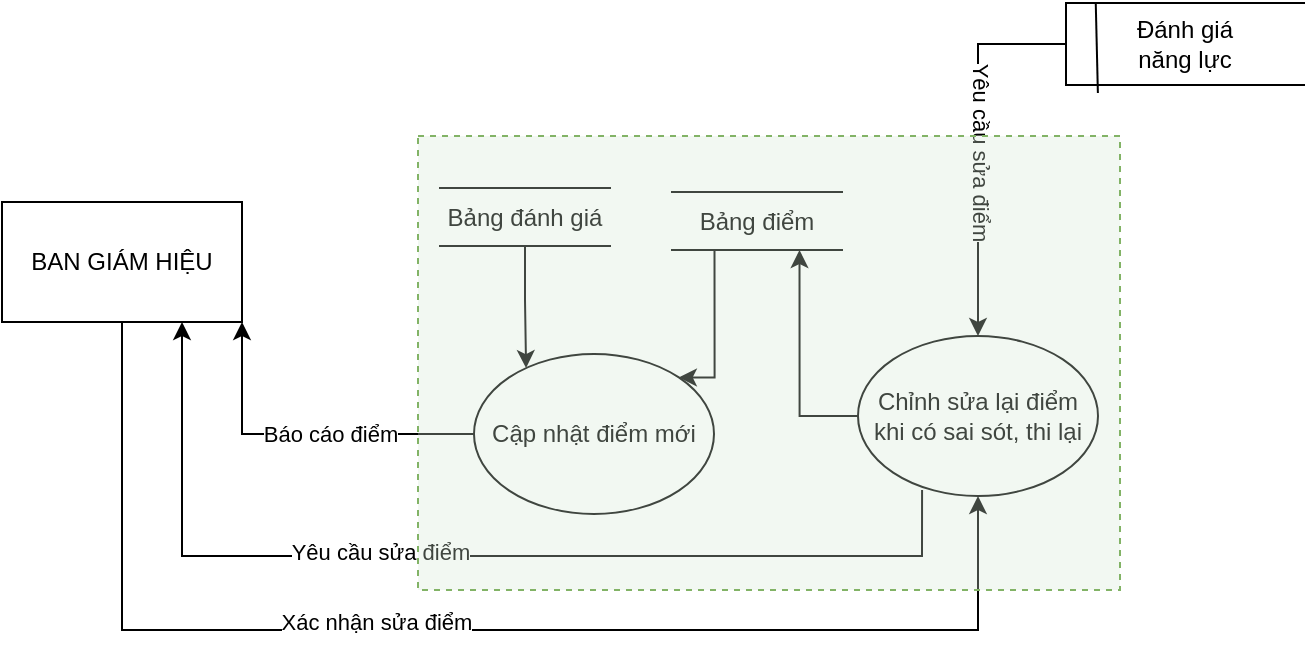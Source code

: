 <mxfile version="14.4.3" type="github">
  <diagram id="v8CWMzZMD1nqFlNUUxB0" name="Page-1">
    <mxGraphModel dx="1369" dy="776" grid="0" gridSize="10" guides="1" tooltips="1" connect="1" arrows="1" fold="1" page="1" pageScale="1" pageWidth="850" pageHeight="1100" background="#ffffff" math="0" shadow="0">
      <root>
        <mxCell id="0" />
        <mxCell id="1" parent="0" />
        <mxCell id="re4LQ4H5sNPmYUl-ZUZS-9" style="edgeStyle=orthogonalEdgeStyle;rounded=0;orthogonalLoop=1;jettySize=auto;html=1;entryX=0.75;entryY=1;entryDx=0;entryDy=0;align=right;exitX=0.267;exitY=0.963;exitDx=0;exitDy=0;exitPerimeter=0;" edge="1" parent="1" source="re4LQ4H5sNPmYUl-ZUZS-49" target="re4LQ4H5sNPmYUl-ZUZS-21">
          <mxGeometry relative="1" as="geometry">
            <Array as="points">
              <mxPoint x="495" y="500" />
              <mxPoint x="125" y="500" />
            </Array>
            <mxPoint x="109" y="687" as="sourcePoint" />
          </mxGeometry>
        </mxCell>
        <mxCell id="re4LQ4H5sNPmYUl-ZUZS-10" value="Yêu cầu sửa điểm" style="edgeLabel;html=1;align=center;verticalAlign=middle;resizable=0;points=[];" vertex="1" connectable="0" parent="re4LQ4H5sNPmYUl-ZUZS-9">
          <mxGeometry x="0.17" y="-2" relative="1" as="geometry">
            <mxPoint as="offset" />
          </mxGeometry>
        </mxCell>
        <mxCell id="re4LQ4H5sNPmYUl-ZUZS-15" style="edgeStyle=orthogonalEdgeStyle;orthogonalLoop=1;jettySize=auto;html=1;exitX=0.5;exitY=1;exitDx=0;exitDy=0;rounded=0;fontStyle=0;entryX=0.5;entryY=1;entryDx=0;entryDy=0;" edge="1" parent="1" source="re4LQ4H5sNPmYUl-ZUZS-21" target="re4LQ4H5sNPmYUl-ZUZS-49">
          <mxGeometry relative="1" as="geometry">
            <mxPoint x="47" y="626" as="targetPoint" />
            <Array as="points">
              <mxPoint x="95" y="537" />
              <mxPoint x="523" y="537" />
            </Array>
          </mxGeometry>
        </mxCell>
        <mxCell id="re4LQ4H5sNPmYUl-ZUZS-16" value="Xác nhận sửa điểm" style="edgeLabel;html=1;align=center;verticalAlign=middle;resizable=0;points=[];" vertex="1" connectable="0" parent="re4LQ4H5sNPmYUl-ZUZS-15">
          <mxGeometry x="-0.134" y="4" relative="1" as="geometry">
            <mxPoint as="offset" />
          </mxGeometry>
        </mxCell>
        <mxCell id="re4LQ4H5sNPmYUl-ZUZS-21" value="BAN GIÁM HIỆU" style="rounded=0;whiteSpace=wrap;html=1;" vertex="1" parent="1">
          <mxGeometry x="35" y="323" width="120" height="60" as="geometry" />
        </mxCell>
        <mxCell id="re4LQ4H5sNPmYUl-ZUZS-33" style="edgeStyle=orthogonalEdgeStyle;rounded=0;orthogonalLoop=1;jettySize=auto;html=1;entryX=0.5;entryY=0;entryDx=0;entryDy=0;exitX=0;exitY=0.5;exitDx=0;exitDy=0;" edge="1" parent="1" source="re4LQ4H5sNPmYUl-ZUZS-50" target="re4LQ4H5sNPmYUl-ZUZS-49">
          <mxGeometry relative="1" as="geometry">
            <Array as="points">
              <mxPoint x="523" y="244" />
            </Array>
            <mxPoint x="478" y="247" as="sourcePoint" />
          </mxGeometry>
        </mxCell>
        <mxCell id="re4LQ4H5sNPmYUl-ZUZS-34" value="Yêu cầu sửa điểm" style="edgeLabel;html=1;align=center;verticalAlign=middle;resizable=0;points=[];rotation=90;" vertex="1" connectable="0" parent="re4LQ4H5sNPmYUl-ZUZS-33">
          <mxGeometry x="0.278" y="-4" relative="1" as="geometry">
            <mxPoint x="6" y="-24" as="offset" />
          </mxGeometry>
        </mxCell>
        <mxCell id="re4LQ4H5sNPmYUl-ZUZS-52" style="edgeStyle=orthogonalEdgeStyle;rounded=0;orthogonalLoop=1;jettySize=auto;html=1;exitX=0;exitY=0.5;exitDx=0;exitDy=0;entryX=1;entryY=1;entryDx=0;entryDy=0;" edge="1" parent="1" source="re4LQ4H5sNPmYUl-ZUZS-37" target="re4LQ4H5sNPmYUl-ZUZS-21">
          <mxGeometry relative="1" as="geometry" />
        </mxCell>
        <mxCell id="re4LQ4H5sNPmYUl-ZUZS-53" value="Báo cáo điểm " style="edgeLabel;html=1;align=center;verticalAlign=middle;resizable=0;points=[];" vertex="1" connectable="0" parent="re4LQ4H5sNPmYUl-ZUZS-52">
          <mxGeometry x="-0.023" relative="1" as="geometry">
            <mxPoint x="12" as="offset" />
          </mxGeometry>
        </mxCell>
        <mxCell id="re4LQ4H5sNPmYUl-ZUZS-37" value="Cập nhật điểm mới" style="ellipse;whiteSpace=wrap;html=1;" vertex="1" parent="1">
          <mxGeometry x="271" y="399" width="120" height="80" as="geometry" />
        </mxCell>
        <mxCell id="re4LQ4H5sNPmYUl-ZUZS-56" style="edgeStyle=orthogonalEdgeStyle;rounded=0;orthogonalLoop=1;jettySize=auto;html=1;exitX=0.25;exitY=1;exitDx=0;exitDy=0;entryX=1;entryY=0;entryDx=0;entryDy=0;" edge="1" parent="1" source="re4LQ4H5sNPmYUl-ZUZS-43" target="re4LQ4H5sNPmYUl-ZUZS-37">
          <mxGeometry relative="1" as="geometry">
            <Array as="points">
              <mxPoint x="391" y="411" />
            </Array>
          </mxGeometry>
        </mxCell>
        <mxCell id="re4LQ4H5sNPmYUl-ZUZS-43" value="Bảng điểm" style="shape=partialRectangle;whiteSpace=wrap;html=1;left=0;right=0;fillColor=none;rounded=0;shadow=0;glass=0;sketch=0;" vertex="1" parent="1">
          <mxGeometry x="370" y="318" width="85" height="29" as="geometry" />
        </mxCell>
        <mxCell id="re4LQ4H5sNPmYUl-ZUZS-48" style="edgeStyle=orthogonalEdgeStyle;rounded=0;orthogonalLoop=1;jettySize=auto;html=1;exitX=0.5;exitY=1;exitDx=0;exitDy=0;entryX=0.217;entryY=0.088;entryDx=0;entryDy=0;entryPerimeter=0;" edge="1" parent="1" source="re4LQ4H5sNPmYUl-ZUZS-46" target="re4LQ4H5sNPmYUl-ZUZS-37">
          <mxGeometry relative="1" as="geometry" />
        </mxCell>
        <mxCell id="re4LQ4H5sNPmYUl-ZUZS-46" value="Bảng đánh giá" style="shape=partialRectangle;whiteSpace=wrap;html=1;left=0;right=0;fillColor=none;rounded=0;shadow=0;glass=0;sketch=0;" vertex="1" parent="1">
          <mxGeometry x="254" y="316" width="85" height="29" as="geometry" />
        </mxCell>
        <mxCell id="re4LQ4H5sNPmYUl-ZUZS-54" style="edgeStyle=orthogonalEdgeStyle;rounded=0;orthogonalLoop=1;jettySize=auto;html=1;exitX=0;exitY=0.5;exitDx=0;exitDy=0;entryX=0.75;entryY=1;entryDx=0;entryDy=0;" edge="1" parent="1" source="re4LQ4H5sNPmYUl-ZUZS-49" target="re4LQ4H5sNPmYUl-ZUZS-43">
          <mxGeometry relative="1" as="geometry" />
        </mxCell>
        <mxCell id="re4LQ4H5sNPmYUl-ZUZS-49" value="Chỉnh sửa lại điểm khi có sai sót, thi lại" style="ellipse;whiteSpace=wrap;html=1;" vertex="1" parent="1">
          <mxGeometry x="463" y="390" width="120" height="80" as="geometry" />
        </mxCell>
        <mxCell id="re4LQ4H5sNPmYUl-ZUZS-50" value="&lt;div&gt;Đánh giá &lt;br&gt;&lt;/div&gt;&lt;div&gt;năng lực&lt;/div&gt;" style="shape=partialRectangle;whiteSpace=wrap;html=1;bottom=1;right=0;left=1;top=1;fillColor=none;routingCenterX=-0.5;" vertex="1" parent="1">
          <mxGeometry x="567" y="223.49" width="119" height="41" as="geometry" />
        </mxCell>
        <mxCell id="re4LQ4H5sNPmYUl-ZUZS-51" value="" style="endArrow=none;html=1;exitX=0.125;exitY=0;exitDx=0;exitDy=0;exitPerimeter=0;entryX=0.134;entryY=1.098;entryDx=0;entryDy=0;entryPerimeter=0;" edge="1" parent="1" source="re4LQ4H5sNPmYUl-ZUZS-50" target="re4LQ4H5sNPmYUl-ZUZS-50">
          <mxGeometry width="50" height="50" relative="1" as="geometry">
            <mxPoint x="944" y="152.49" as="sourcePoint" />
            <mxPoint x="726" y="298.49" as="targetPoint" />
          </mxGeometry>
        </mxCell>
        <mxCell id="re4LQ4H5sNPmYUl-ZUZS-57" value="" style="rounded=0;whiteSpace=wrap;html=1;fillOpacity=30;fillColor=#d5e8d4;strokeColor=#82b366;dashed=1;" vertex="1" parent="1">
          <mxGeometry x="243" y="290" width="351" height="227" as="geometry" />
        </mxCell>
      </root>
    </mxGraphModel>
  </diagram>
</mxfile>

